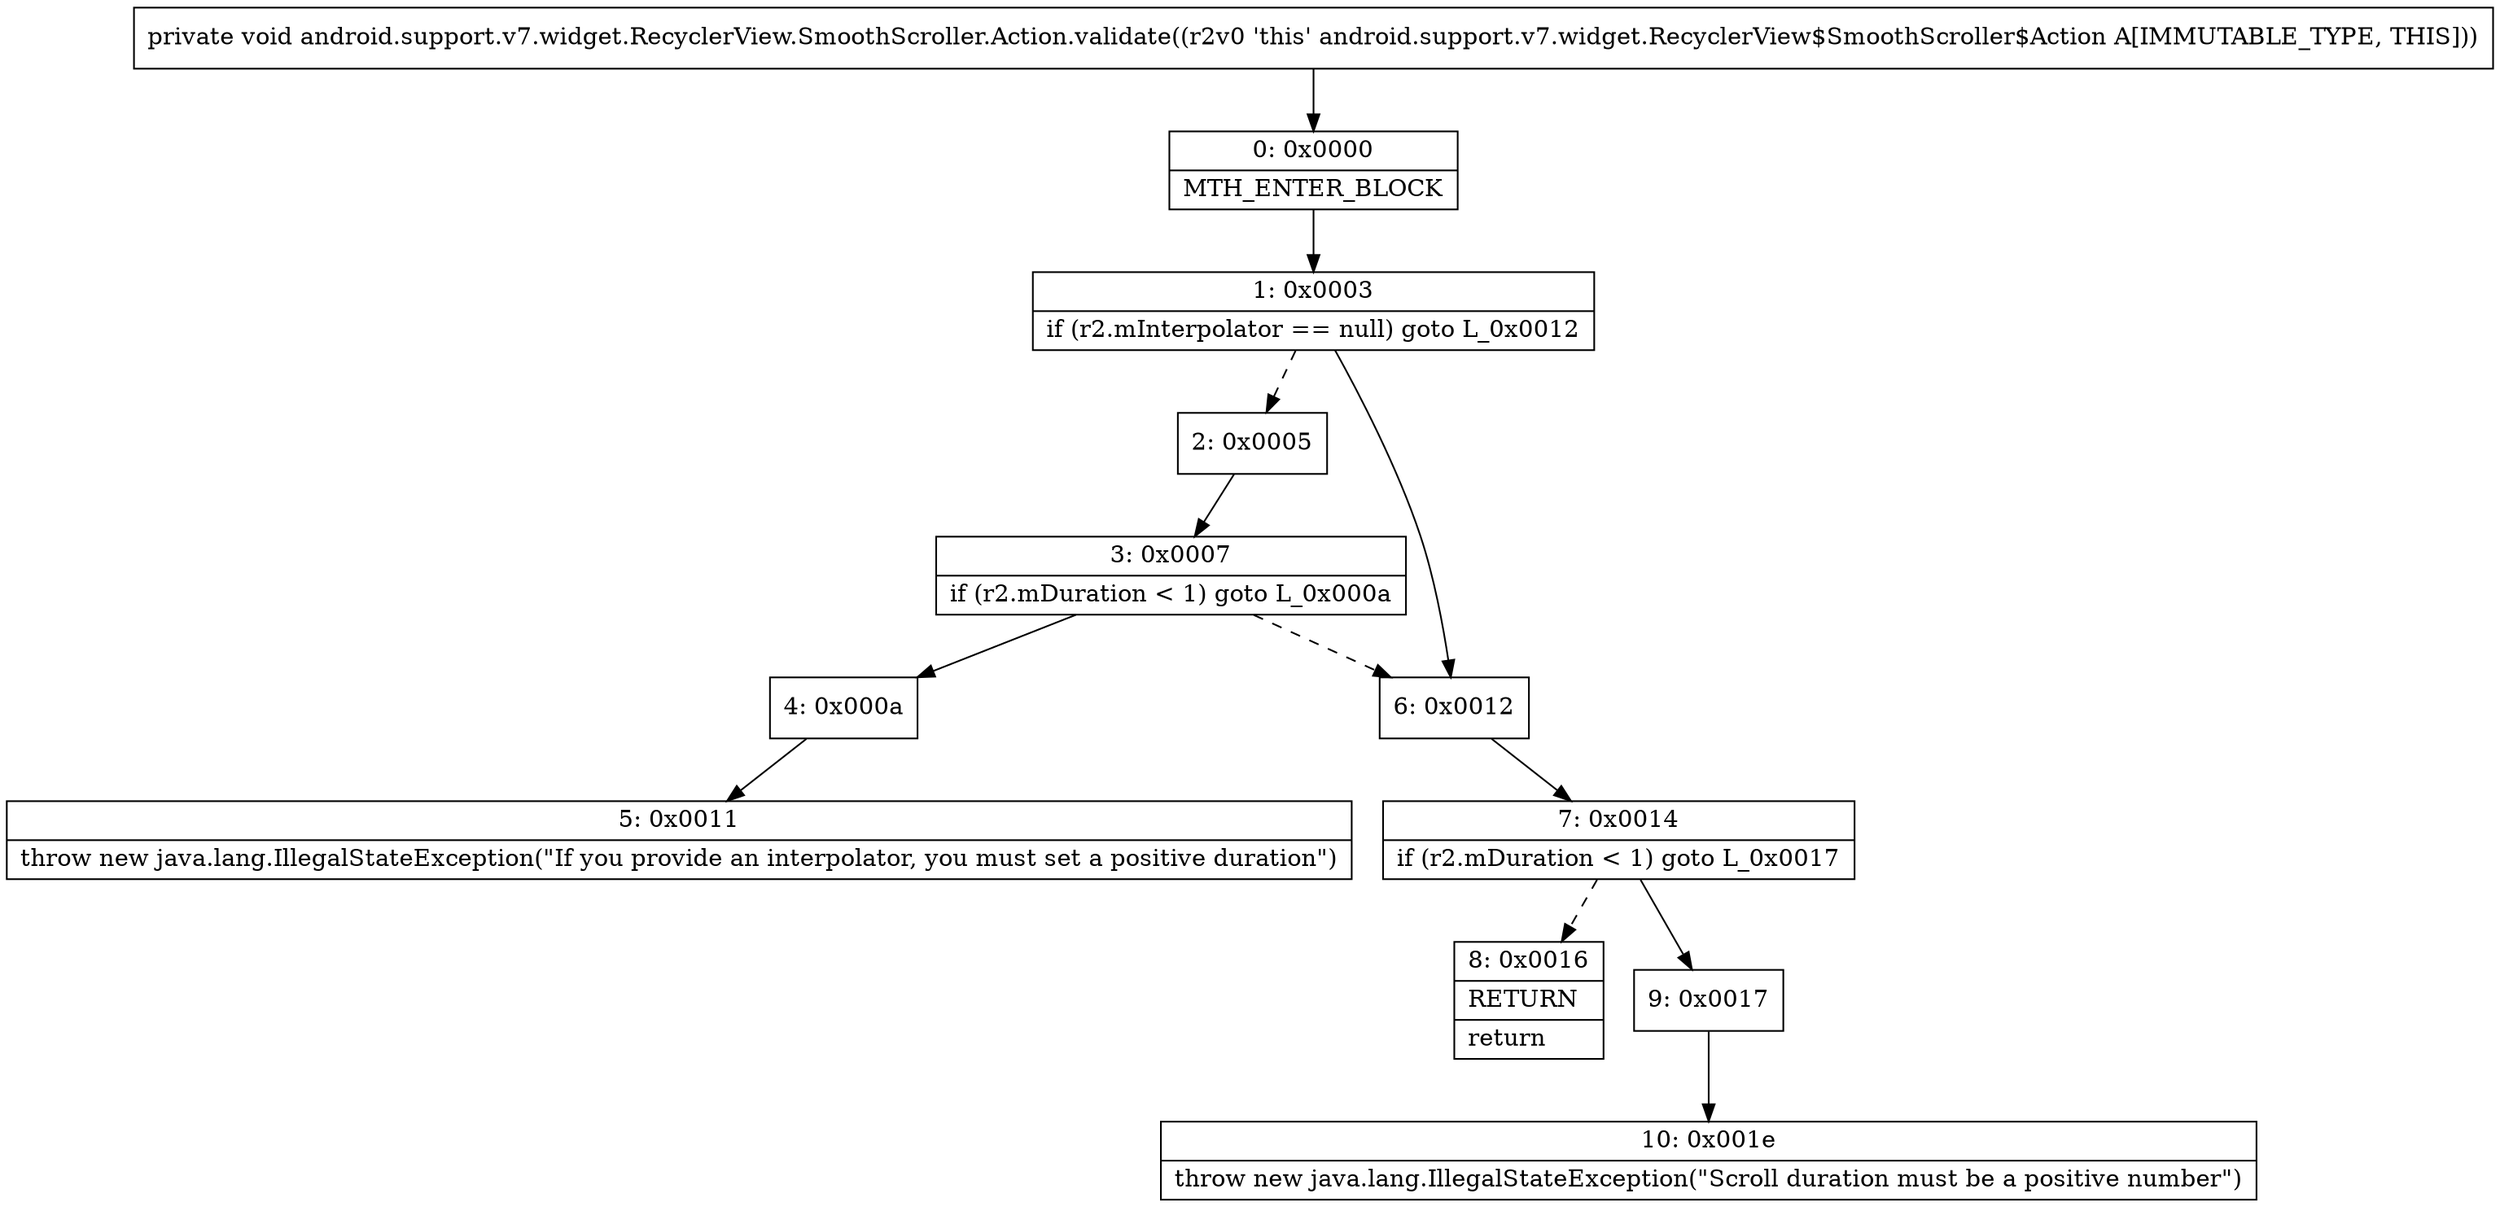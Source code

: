 digraph "CFG forandroid.support.v7.widget.RecyclerView.SmoothScroller.Action.validate()V" {
Node_0 [shape=record,label="{0\:\ 0x0000|MTH_ENTER_BLOCK\l}"];
Node_1 [shape=record,label="{1\:\ 0x0003|if (r2.mInterpolator == null) goto L_0x0012\l}"];
Node_2 [shape=record,label="{2\:\ 0x0005}"];
Node_3 [shape=record,label="{3\:\ 0x0007|if (r2.mDuration \< 1) goto L_0x000a\l}"];
Node_4 [shape=record,label="{4\:\ 0x000a}"];
Node_5 [shape=record,label="{5\:\ 0x0011|throw new java.lang.IllegalStateException(\"If you provide an interpolator, you must set a positive duration\")\l}"];
Node_6 [shape=record,label="{6\:\ 0x0012}"];
Node_7 [shape=record,label="{7\:\ 0x0014|if (r2.mDuration \< 1) goto L_0x0017\l}"];
Node_8 [shape=record,label="{8\:\ 0x0016|RETURN\l|return\l}"];
Node_9 [shape=record,label="{9\:\ 0x0017}"];
Node_10 [shape=record,label="{10\:\ 0x001e|throw new java.lang.IllegalStateException(\"Scroll duration must be a positive number\")\l}"];
MethodNode[shape=record,label="{private void android.support.v7.widget.RecyclerView.SmoothScroller.Action.validate((r2v0 'this' android.support.v7.widget.RecyclerView$SmoothScroller$Action A[IMMUTABLE_TYPE, THIS])) }"];
MethodNode -> Node_0;
Node_0 -> Node_1;
Node_1 -> Node_2[style=dashed];
Node_1 -> Node_6;
Node_2 -> Node_3;
Node_3 -> Node_4;
Node_3 -> Node_6[style=dashed];
Node_4 -> Node_5;
Node_6 -> Node_7;
Node_7 -> Node_8[style=dashed];
Node_7 -> Node_9;
Node_9 -> Node_10;
}

